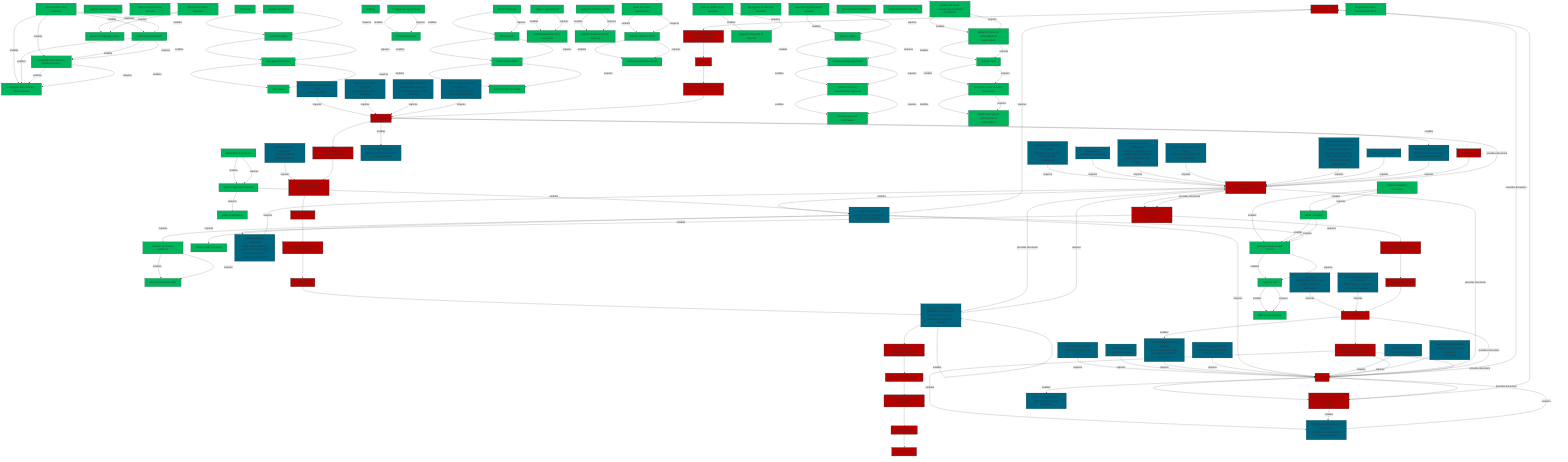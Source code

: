 graph TD
    Accommodation["Accommodation"]
    Accommodation_Receiveadmissionletter["Receive admission letter"]
    Accommodation_Registerforstudentresidence["Register for student residence"]
    Acquireresidencepermitforstudypurposesinsteadofvisa["Acquire residence permit for study purposes instead of visa"]
    Acquireresidencepermitforstudypurposesinsteadofvisa_Applyforresidencepermit["Apply for residence permit"]
    Administrativecharge["Administrative charge<br/>(110 EUR in cash or ec-cash)"]
    Applicationandadmissionprocedures["Application and admission procedures"]
    Applicationandadmissionprocedures_ApplicationSubmission["Application Submission"]
    Applicationandadmissionprocedures_LetterofAdmission["Letter of Admission"]
    Applicationandadmissionprocedures_WaitforapplicationReview["Wait for application Review"]
    Applicationforadmissiontostudies["Application for admission to studies<br/>(Signed by you and your home university coordinator)"]
    Arrival["Arrival"]
    Bankaccount["Bank account"]
    Bankaccount_OpenaGermanbankaccount["Open a German bank account"]
    CopyofpassportorID["Copy of passport or ID"]
    Currentbiometricphoto["Current biometric photo<br/>(Not older than 6 months)"]
    Currentvalidnewpassportorpassportreplacementdocument["Current valid/new passport or passport replacement document<br/>(With copy)"]
    Deregistration["Deregistration"]
    Deregistration_CloseGermanbankaccount["Close German bank account"]
    Deregistration_DeregisterfromCitizensOfficeDresden["Deregister from Citizens' Office Dresden"]
    Deregistration_DeregisterfromGermanHealthInsurance["Deregister from German Health Insurance"]
    Deregistration_Returnborrowedbooks["Return borrowed books"]
    Enrolment["Enrolment"]
    Enrolment_Enrolment["Enrolment"]
    Examinations["Examinations"]
    Examinations_DeregisterfromExam["Deregister from Exam"]
    Examinations_GetExamDates["Get Exam Dates"]
    Examinations_RegisterforExams["Register for Exams"]
    Examinations_TakeExam["Take Exam"]
    Exmatriculation["Exmatriculation"]
    Exmatriculation_Nothing["Nothing"]
    HealthInsurance["Health Insurance"]
    HealthInsurance_ObtainHealthInsurance["Obtain Health Insurance"]
    Languagecourses["Language courses"]
    Languagecourses_AttendInformationSessions["Attend Information Sessions"]
    Languagecourses_EnrollinLanguageCourse["Enroll in Language Course"]
    LearningAgreementstudyscheduleCourseselection["Learning Agreement / study schedule / Course selection"]
    LearningAgreementstudyscheduleCourseselection_CreateLearningAgreement["Create Learning Agreement"]
    LearningAgreementstudyscheduleCourseselection_Receiveapprovalconfirmation["Receive approval confirmation"]
    LearningAgreementstudyscheduleCourseselection_ResearchEnglishtaughtcourses["Research English taught courses"]
    LearningAgreementstudyscheduleCourseselection_Selectcourses["Select courses"]
    LearningAgreementstudyscheduleCourseselection_SubmitLearningAgreementforapproval["Submit Learning Agreement for approval"]
    LetterofAdmission["Letter of Admission<br/>(Enrollment or admission letter of HTW Dresden, with copy)"]
    LetterofAdmission["Letter of Admission<br/>(Official letter of admission from HTW Dresden)"]
    LetterofAdmissionfromHTWDresden["Letter of Admission from HTW Dresden<br/>(Official letter of admission from HTW Dresden)"]
    OnlineLearningAgreement["(Online) Learning Agreement<br/>(Your course selection approved and signed by your and your home university coordinator)"]
    Passport["Passport<br/>(Valid passport required for health insurance application)"]
    PaymentoftheSemesterContribution["Payment of the Semester Contribution<br/>(Proof of payment of the semester contribution)"]
    PersonalHTWDLogin["Personal HTWD Login<br/>(Personal login credentials for HTWD systems)"]
    ProlongationofmatriculationatHTWD["Prolongation of matriculation at HTWD"]
    ProlongationofmatriculationatHTWD_CompleteanewLearningAgreement["Complete a new Learning Agreement"]
    ProlongationofmatriculationatHTWD_ConferwithhomeuniversityandAcademicCoordinator["Confer with home university and Academic Coordinator"]
    ProlongationofmatriculationatHTWD_Handinthesignedprolongationofmatriculation["Hand in the signed prolongation of matriculation"]
    ProlongationofmatriculationatHTWD_Obtaintheformforprolongationofmatriculation["Obtain the form for prolongation of matriculation"]
    ProlongationofmatriculationatHTWD_Signtheform["Sign the form"]
    Prolongationofstudyvisa["Prolongation of study visa"]
    Prolongationofstudyvisa_Extendstudyvisa["Extend study visa"]
    Prolongationofstudyvisa_Scheduleanappointment["Schedule an appointment"]
    ProofofHealthInsuranceRecognizedinGermany["Proof of Health Insurance Recognized in Germany<br/>(Proof of adequate health insurance)"]
    Proofofadequatehealthinsurance["Proof of adequate health insurance<br/>(Original and copy)"]
    Proofofadequatehealthinsurance["Proof of adequate health insurance<br/>(Proof of adequate health insurance required for enrollment)"]
    Proofofavalidstudyvisa["Proof of a valid study visa<br/>(Can be submitted later upon entry)"]
    Proofofavalidstudyvisa["Proof of a valid study visa<br/>(Proof of a valid study visa required for enrollment)"]
    Proofoflanguageproficiency["Proof of language proficiency<br/>(Proof the language you will be studying in, English and/or German at level B1/B2)"]
    Proofofsecuredlivelihood["Proof of secured livelihood<br/>(For example scholarship or private savings)"]
    RegistrationattheCitizensOfficeDresden["Registration at the Citizens’ Office Dresden"]
    RegistrationattheCitizensOfficeDresden_Makeanonlineappointment["Make an online appointment"]
    RegistrationattheCitizensOfficeDresden_Submitrequireddocuments["Submit required documents"]
    RegistrationattheCitizensOfficeDresden_VisittheCitizensOffice["Visit the Citizens' Office"]
    RegistrationattheImmigrationOfficeAusländerbehörde["Registration at the Immigration Office (Ausländerbehörde)"]
    RegistrationattheImmigrationOfficeAusländerbehörde_Makeanappointment["Make an appointment"]
    RegistrationattheImmigrationOfficeAusländerbehörde_Submitapplicationanddocuments["Submit application and documents"]
    RentalAgreement["Rental Agreement<br/>(Original and Copy)"]
    Reregistrationforthenextsemester["Re-registration for the next semester"]
    Reregistrationforthenextsemester_Reregisterforthenextsemester["Re-register for the next semester"]
    Residencepermitapplication["Residence permit application<br/>(Fully completed application form.)"]
    Residencepermitforstudypurposes["Residence permit for study purposes<br/>(Must be valid for the entire duration of stay in Germany.)"]
    Residencepermitforstudypurposes["Residence permit for study purposes<br/>(Official residence permit for study purposes)"]
    Residencepermitforstudypurposestoapplyforvisa["Residence permit for study purposes to apply for visa"]
    Residencepermitforstudypurposestoapplyforvisa_Applyforresidencepermit["Apply for residence permit"]
    Residencepermitforstudypurposestoapplyforvisa_Waitforresidencepermitapproval["Wait for residence permit approval"]
    ResumeCV["Resume/CV<br/>(In English or German)"]
    Semestercontributionlivingexpenses["Semester contribution / living expenses"]
    Semestercontributionlivingexpenses_PaySemesterContribution["Pay Semester Contribution"]
    SemesterdatesAcademiccalendar["Semester dates / Academic calendar"]
    SemesterdatesAcademiccalendar_CheckAcademicCalendar["Check Academic Calendar"]
    SignedrequestforHTWlogin["Signed request for HTW login<br/>(The document will be sent to you via email)"]
    Start["Start Process"]
    Timetablestartofthelectureperiod["Timetable / start of the lecture period"]
    Timetablestartofthelectureperiod_CheckTimetable["Check Timetable"]
    Timetablestartofthelectureperiod_EnterCourseCode["Enter Course Code"]
    Timetablestartofthelectureperiod_GetIndividualTimetable["Get Individual Timetable"]
    Timetablestartofthelectureperiod_PlanLectures["Plan Lectures"]
    TranscriptofRecords["Transcript of Records"]
    TranscriptofRecords["Transcript of Records<br/>(Official transcript of records from HTW Dresden)"]
    TranscriptofRecords["Transcript of Records<br/>(Overview of your grades, issued by your home university, in English or German)"]
    TranscriptofRecords_RequestTranscriptofRecords["Request Transcript of Records"]
    TranscriptofRecords_Waitforgradestobereported["Wait for grades to be reported"]
    Uptodatepassportphoto["Up-to-date passport photo<br/>(For your HTWD student ID card, minimum size of 180x240 pixels in JPEG, PNG or GIF format, view from the front, neutral background)"]
    ValidPassportorIdentityCard["Valid Passport or Identity Card<br/>(Must be valid)"]
    ValidVisaforStudyPurposes["Valid Visa for Study Purposes<br/>(If required for non-EU students)"]
    Visa["Visa"]
    Visa_Applyforvisa["Apply for visa"]
    Visa_Arrangeinsuranceandpermits["Arrange insurance and permits"]
    Visa_Checkimmigrationformalities["Check immigration formalities"]
    Visa_Obtainpassport["Obtain passport"]
    Visa_Waitforvisaapproval["Wait for visa approval"]
    Visaforstudypurposes["Visa for study purposes<br/>(Official visa for study purposes)"]
    WelcomeWeekandBuddyProgramme["Welcome Week and Buddy Programme"]
    WelcomeWeekandBuddyProgramme_RegistrationattheInternationalOffice["Registration at the International Office"]
    Applicationforadmissiontostudies -->|requires| Applicationandadmissionprocedures
    OnlineLearningAgreement -->|requires| Applicationandadmissionprocedures
    ResumeCV -->|requires| Applicationandadmissionprocedures
    TranscriptofRecords -->|requires| Applicationandadmissionprocedures
    Proofoflanguageproficiency -->|requires| Applicationandadmissionprocedures
    SignedrequestforHTWlogin -->|requires| Applicationandadmissionprocedures
    Uptodatepassportphoto -->|requires| Applicationandadmissionprocedures
    CopyofpassportorID -->|requires| Applicationandadmissionprocedures
    Proofofavalidstudyvisa -->|requires| Applicationandadmissionprocedures
    Applicationandadmissionprocedures -->|enables| LetterofAdmission
    Applicationandadmissionprocedures_ApplicationSubmission -->|enables| Applicationandadmissionprocedures_WaitforapplicationReview
    Applicationandadmissionprocedures_ApplicationSubmission -->|requires| Applicationandadmissionprocedures_WaitforapplicationReview
    Applicationandadmissionprocedures_WaitforapplicationReview -->|enables| LetterofAdmission
    Applicationandadmissionprocedures_WaitforapplicationReview -->|requires| Applicationandadmissionprocedures_LetterofAdmission
    Start --> Applicationandadmissionprocedures
    LearningAgreementstudyscheduleCourseselection -->|enables| OnlineLearningAgreement
    LearningAgreementstudyscheduleCourseselection_ResearchEnglishtaughtcourses -->|enables| LearningAgreementstudyscheduleCourseselection_Selectcourses
    LearningAgreementstudyscheduleCourseselection_ResearchEnglishtaughtcourses -->|requires| LearningAgreementstudyscheduleCourseselection_Selectcourses
    LearningAgreementstudyscheduleCourseselection_Selectcourses -->|enables| LearningAgreementstudyscheduleCourseselection_CreateLearningAgreement
    LearningAgreementstudyscheduleCourseselection_Selectcourses -->|requires| LearningAgreementstudyscheduleCourseselection_CreateLearningAgreement
    LearningAgreementstudyscheduleCourseselection_CreateLearningAgreement -->|enables| LearningAgreementstudyscheduleCourseselection_SubmitLearningAgreementforapproval
    LearningAgreementstudyscheduleCourseselection_CreateLearningAgreement -->|requires| LearningAgreementstudyscheduleCourseselection_SubmitLearningAgreementforapproval
    LearningAgreementstudyscheduleCourseselection_SubmitLearningAgreementforapproval -->|enables| LearningAgreementstudyscheduleCourseselection_Receiveapprovalconfirmation
    LearningAgreementstudyscheduleCourseselection_SubmitLearningAgreementforapproval -->|requires| LearningAgreementstudyscheduleCourseselection_Receiveapprovalconfirmation
    Applicationandadmissionprocedures --> LearningAgreementstudyscheduleCourseselection
    LearningAgreementstudyscheduleCourseselection --> SemesterdatesAcademiccalendar
    Languagecourses_AttendInformationSessions -->|enables| Languagecourses_EnrollinLanguageCourse
    Languagecourses_AttendInformationSessions -->|requires| Languagecourses_EnrollinLanguageCourse
    SemesterdatesAcademiccalendar --> Languagecourses
    Passport -->|requires| HealthInsurance
    LetterofAdmissionfromHTWDresden -->|requires| HealthInsurance
    HealthInsurance -->|enables| Proofofadequatehealthinsurance
    LetterofAdmission -->|requires| HealthInsurance_ObtainHealthInsurance
    Languagecourses --> HealthInsurance
    Residencepermitforstudypurposestoapplyforvisa -->|enables| Residencepermitforstudypurposes
    Residencepermitforstudypurposestoapplyforvisa_Applyforresidencepermit -->|enables| Residencepermitforstudypurposestoapplyforvisa_Waitforresidencepermitapproval
    Residencepermitforstudypurposestoapplyforvisa_Applyforresidencepermit -->|requires| Residencepermitforstudypurposestoapplyforvisa_Waitforresidencepermitapproval
    HealthInsurance --> Residencepermitforstudypurposestoapplyforvisa
    Residencepermitforstudypurposes -->|requires| Visa
    Administrativecharge -->|requires| Visa
    RentalAgreement -->|requires| Visa
    Proofofadequatehealthinsurance -->|requires| Visa
    Proofofsecuredlivelihood -->|requires| Visa
    LetterofAdmission -->|requires| Visa
    Currentbiometricphoto -->|requires| Visa
    Currentvalidnewpassportorpassportreplacementdocument -->|requires| Visa
    Visa -->|enables| Visaforstudypurposes
    Visa_Checkimmigrationformalities -->|enables| Visa_Obtainpassport
    Visa_Checkimmigrationformalities -->|enables| Visa_Arrangeinsuranceandpermits
    Visa_Checkimmigrationformalities -->|requires| Visa_Obtainpassport
    Visa_Obtainpassport -->|enables| Visa_Arrangeinsuranceandpermits
    Visa_Obtainpassport -->|requires| Visa_Arrangeinsuranceandpermits
    LetterofAdmission -->|requires| Visa_Arrangeinsuranceandpermits
    Visa_Arrangeinsuranceandpermits -->|enables| Visa_Applyforvisa
    Visa_Arrangeinsuranceandpermits -->|requires| Visa_Applyforvisa
    Visa_Applyforvisa -->|enables| Visa_Waitforvisaapproval
    Visa_Applyforvisa -->|requires| Visa_Waitforvisaapproval
    Residencepermitforstudypurposestoapplyforvisa --> Visa
    Acquireresidencepermitforstudypurposesinsteadofvisa -->|enables| Residencepermitforstudypurposes
    Visa --> Acquireresidencepermitforstudypurposesinsteadofvisa
    LetterofAdmission -->|requires| Accommodation
    LetterofAdmission -->|requires| Accommodation_Registerforstudentresidence
    Accommodation_Registerforstudentresidence -->|enables| Accommodation_Receiveadmissionletter
    Accommodation_Registerforstudentresidence -->|requires| Accommodation_Receiveadmissionletter
    Acquireresidencepermitforstudypurposesinsteadofvisa --> Accommodation
    Accommodation --> Semestercontributionlivingexpenses
    Semestercontributionlivingexpenses --> Arrival
    Arrival --> WelcomeWeekandBuddyProgramme
    ValidPassportorIdentityCard -->|requires| Enrolment
    ValidVisaforStudyPurposes -->|requires| Enrolment
    ProofofHealthInsuranceRecognizedinGermany -->|requires| Enrolment
    PaymentoftheSemesterContribution -->|requires| Enrolment
    Enrolment -->|enables| PersonalHTWDLogin
    Enrolment -->|enables| Proofofavalidstudyvisa
    WelcomeWeekandBuddyProgramme --> Enrolment
    RegistrationattheCitizensOfficeDresden_Makeanonlineappointment -->|enables| RegistrationattheCitizensOfficeDresden_VisittheCitizensOffice
    RegistrationattheCitizensOfficeDresden_Makeanonlineappointment -->|requires| RegistrationattheCitizensOfficeDresden_VisittheCitizensOffice
    RegistrationattheCitizensOfficeDresden_VisittheCitizensOffice -->|enables| RegistrationattheCitizensOfficeDresden_Submitrequireddocuments
    RegistrationattheCitizensOfficeDresden_VisittheCitizensOffice -->|requires| RegistrationattheCitizensOfficeDresden_Submitrequireddocuments
    Enrolment --> RegistrationattheCitizensOfficeDresden
    Residencepermitapplication -->|requires| RegistrationattheImmigrationOfficeAusländerbehörde
    RegistrationattheImmigrationOfficeAusländerbehörde_Makeanappointment -->|enables| RegistrationattheImmigrationOfficeAusländerbehörde_Submitapplicationanddocuments
    RegistrationattheImmigrationOfficeAusländerbehörde_Makeanappointment -->|requires| RegistrationattheImmigrationOfficeAusländerbehörde_Submitapplicationanddocuments
    RegistrationattheCitizensOfficeDresden --> RegistrationattheImmigrationOfficeAusländerbehörde
    RegistrationattheImmigrationOfficeAusländerbehörde --> Bankaccount
    Timetablestartofthelectureperiod_CheckTimetable -->|enables| Timetablestartofthelectureperiod_PlanLectures
    Timetablestartofthelectureperiod_CheckTimetable -->|requires| Timetablestartofthelectureperiod_PlanLectures
    Timetablestartofthelectureperiod_PlanLectures -->|enables| Timetablestartofthelectureperiod_EnterCourseCode
    Timetablestartofthelectureperiod_PlanLectures -->|requires| Timetablestartofthelectureperiod_EnterCourseCode
    Timetablestartofthelectureperiod_EnterCourseCode -->|enables| Timetablestartofthelectureperiod_GetIndividualTimetable
    Timetablestartofthelectureperiod_EnterCourseCode -->|requires| Timetablestartofthelectureperiod_GetIndividualTimetable
    Bankaccount --> Timetablestartofthelectureperiod
    Examinations_RegisterforExams -->|enables| Examinations_GetExamDates
    Examinations_RegisterforExams -->|requires| Examinations_GetExamDates
    Examinations_GetExamDates -->|enables| Examinations_DeregisterfromExam
    Examinations_GetExamDates -->|requires| Examinations_DeregisterfromExam
    Examinations_DeregisterfromExam -->|enables| Examinations_TakeExam
    Examinations_DeregisterfromExam -->|requires| Examinations_TakeExam
    Timetablestartofthelectureperiod --> Examinations
    TranscriptofRecords -->|enables| TranscriptofRecords
    TranscriptofRecords_Waitforgradestobereported -->|enables| TranscriptofRecords_RequestTranscriptofRecords
    TranscriptofRecords_Waitforgradestobereported -->|requires| TranscriptofRecords_RequestTranscriptofRecords
    Examinations --> TranscriptofRecords
    ProlongationofmatriculationatHTWD_ConferwithhomeuniversityandAcademicCoordinator -->|enables| ProlongationofmatriculationatHTWD_Obtaintheformforprolongationofmatriculation
    ProlongationofmatriculationatHTWD_ConferwithhomeuniversityandAcademicCoordinator -->|requires| ProlongationofmatriculationatHTWD_Obtaintheformforprolongationofmatriculation
    ProlongationofmatriculationatHTWD_Obtaintheformforprolongationofmatriculation -->|enables| ProlongationofmatriculationatHTWD_Signtheform
    ProlongationofmatriculationatHTWD_Obtaintheformforprolongationofmatriculation -->|requires| ProlongationofmatriculationatHTWD_Signtheform
    ProlongationofmatriculationatHTWD_Signtheform -->|enables| ProlongationofmatriculationatHTWD_CompleteanewLearningAgreement
    ProlongationofmatriculationatHTWD_Signtheform -->|requires| ProlongationofmatriculationatHTWD_CompleteanewLearningAgreement
    ProlongationofmatriculationatHTWD_CompleteanewLearningAgreement -->|enables| ProlongationofmatriculationatHTWD_Handinthesignedprolongationofmatriculation
    ProlongationofmatriculationatHTWD_CompleteanewLearningAgreement -->|requires| ProlongationofmatriculationatHTWD_Handinthesignedprolongationofmatriculation
    TranscriptofRecords --> ProlongationofmatriculationatHTWD
    Prolongationofstudyvisa_Scheduleanappointment -->|enables| Prolongationofstudyvisa_Extendstudyvisa
    Prolongationofstudyvisa_Scheduleanappointment -->|requires| Prolongationofstudyvisa_Extendstudyvisa
    ProlongationofmatriculationatHTWD --> Prolongationofstudyvisa
    Prolongationofstudyvisa --> Reregistrationforthenextsemester
    Reregistrationforthenextsemester --> Exmatriculation
    Deregistration_CloseGermanbankaccount -->|enables| Deregistration_Returnborrowedbooks
    Deregistration_CloseGermanbankaccount -->|enables| Deregistration_DeregisterfromGermanHealthInsurance
    Deregistration_CloseGermanbankaccount -->|enables| Deregistration_DeregisterfromCitizensOfficeDresden
    Deregistration_CloseGermanbankaccount -->|requires| Deregistration_Returnborrowedbooks
    Deregistration_Returnborrowedbooks -->|enables| Deregistration_DeregisterfromGermanHealthInsurance
    Deregistration_Returnborrowedbooks -->|enables| Deregistration_DeregisterfromCitizensOfficeDresden
    Deregistration_Returnborrowedbooks -->|requires| Deregistration_DeregisterfromGermanHealthInsurance
    Deregistration_DeregisterfromGermanHealthInsurance -->|enables| Deregistration_DeregisterfromCitizensOfficeDresden
    Deregistration_DeregisterfromGermanHealthInsurance -->|requires| Deregistration_DeregisterfromCitizensOfficeDresden
    Exmatriculation --> Deregistration
    Applicationandadmissionprocedures -->|provides document| LearningAgreementstudyscheduleCourseselection
    Applicationandadmissionprocedures -->|provides document| TranscriptofRecords
    Applicationandadmissionprocedures -->|provides document| Enrolment
    Applicationandadmissionprocedures -->|provides document| Visa
    Visa -->|provides document| Accommodation
    HealthInsurance -->|provides document| Visa
    Residencepermitforstudypurposestoapplyforvisa -->|provides document| Visa
    Visa -->|provides document| Acquireresidencepermitforstudypurposesinsteadofvisa
    %% Styling
    classDef process fill:#b40200,stroke:#333,stroke-width:2px
    classDef document fill:#006680,stroke:#333,stroke-width:1px
    classDef step fill:#00b45c,stroke:#333,stroke-width:1px
    class LearningAgreementstudyscheduleCourseselection,Visaforstudypurposes,Administrativecharge,RegistrationattheCitizensOfficeDresden,Visa,WelcomeWeekandBuddyProgramme,Proofofavalidstudyvisa,Arrival,PaymentoftheSemesterContribution,Acquireresidencepermitforstudypurposesinsteadofvisa,Residencepermitforstudypurposes,Applicationandadmissionprocedures,Applicationforadmissiontostudies,Proofoflanguageproficiency,RegistrationattheImmigrationOfficeAusländerbehörde,ValidVisaforStudyPurposes,Start,Residencepermitapplication,SignedrequestforHTWlogin,LetterofAdmission,OnlineLearningAgreement,ValidPassportorIdentityCard,Currentvalidnewpassportorpassportreplacementdocument,HealthInsurance,Examinations,Residencepermitforstudypurposes,TranscriptofRecords,Languagecourses,ProofofHealthInsuranceRecognizedinGermany,PersonalHTWDLogin,CopyofpassportorID,RentalAgreement,SemesterdatesAcademiccalendar,Semestercontributionlivingexpenses,Timetablestartofthelectureperiod,ProlongationofmatriculationatHTWD,TranscriptofRecords,ResumeCV,TranscriptofRecords,Uptodatepassportphoto,Passport,Residencepermitforstudypurposestoapplyforvisa,LetterofAdmissionfromHTWDresden,Deregistration,Proofofadequatehealthinsurance,Accommodation,Reregistrationforthenextsemester,Prolongationofstudyvisa,Enrolment,Proofofavalidstudyvisa,LetterofAdmission,Currentbiometricphoto,Bankaccount,Exmatriculation,Proofofsecuredlivelihood,Proofofadequatehealthinsurance process
    class Applicationforadmissiontostudies,OnlineLearningAgreement,ResumeCV,TranscriptofRecords,Proofoflanguageproficiency,SignedrequestforHTWlogin,Uptodatepassportphoto,CopyofpassportorID,Proofofavalidstudyvisa,LetterofAdmission,Passport,LetterofAdmissionfromHTWDresden,Proofofadequatehealthinsurance,Residencepermitforstudypurposes,Administrativecharge,RentalAgreement,Proofofsecuredlivelihood,Currentbiometricphoto,Currentvalidnewpassportorpassportreplacementdocument,Visaforstudypurposes,ValidPassportorIdentityCard,ValidVisaforStudyPurposes,ProofofHealthInsuranceRecognizedinGermany,PaymentoftheSemesterContribution,PersonalHTWDLogin,Residencepermitapplication document
    class Semestercontributionlivingexpenses_PaySemesterContribution,Applicationandadmissionprocedures_WaitforapplicationReview,SemesterdatesAcademiccalendar_CheckAcademicCalendar,Timetablestartofthelectureperiod_EnterCourseCode,Exmatriculation_Nothing,RegistrationattheCitizensOfficeDresden_VisittheCitizensOffice,Deregistration_DeregisterfromCitizensOfficeDresden,ProlongationofmatriculationatHTWD_CompleteanewLearningAgreement,LearningAgreementstudyscheduleCourseselection_Selectcourses,Deregistration_CloseGermanbankaccount,Residencepermitforstudypurposestoapplyforvisa_Applyforresidencepermit,Visa_Waitforvisaapproval,Applicationandadmissionprocedures_ApplicationSubmission,ProlongationofmatriculationatHTWD_Handinthesignedprolongationofmatriculation,Languagecourses_EnrollinLanguageCourse,Examinations_TakeExam,Visa_Arrangeinsuranceandpermits,Timetablestartofthelectureperiod_GetIndividualTimetable,TranscriptofRecords_Waitforgradestobereported,Visa_Applyforvisa,HealthInsurance_ObtainHealthInsurance,Examinations_RegisterforExams,Bankaccount_OpenaGermanbankaccount,LearningAgreementstudyscheduleCourseselection_SubmitLearningAgreementforapproval,Visa_Obtainpassport,Timetablestartofthelectureperiod_CheckTimetable,RegistrationattheCitizensOfficeDresden_Makeanonlineappointment,LearningAgreementstudyscheduleCourseselection_ResearchEnglishtaughtcourses,Timetablestartofthelectureperiod_PlanLectures,ProlongationofmatriculationatHTWD_Obtaintheformforprolongationofmatriculation,RegistrationattheImmigrationOfficeAusländerbehörde_Submitapplicationanddocuments,RegistrationattheCitizensOfficeDresden_Submitrequireddocuments,Deregistration_Returnborrowedbooks,LearningAgreementstudyscheduleCourseselection_CreateLearningAgreement,Applicationandadmissionprocedures_LetterofAdmission,ProlongationofmatriculationatHTWD_ConferwithhomeuniversityandAcademicCoordinator,Enrolment_Enrolment,TranscriptofRecords_RequestTranscriptofRecords,WelcomeWeekandBuddyProgramme_RegistrationattheInternationalOffice,Examinations_DeregisterfromExam,Prolongationofstudyvisa_Scheduleanappointment,Reregistrationforthenextsemester_Reregisterforthenextsemester,Residencepermitforstudypurposestoapplyforvisa_Waitforresidencepermitapproval,Examinations_GetExamDates,LearningAgreementstudyscheduleCourseselection_Receiveapprovalconfirmation,ProlongationofmatriculationatHTWD_Signtheform,RegistrationattheImmigrationOfficeAusländerbehörde_Makeanappointment,Visa_Checkimmigrationformalities,Accommodation_Receiveadmissionletter,Acquireresidencepermitforstudypurposesinsteadofvisa_Applyforresidencepermit,Deregistration_DeregisterfromGermanHealthInsurance,Accommodation_Registerforstudentresidence,Languagecourses_AttendInformationSessions,Prolongationofstudyvisa_Extendstudyvisa step